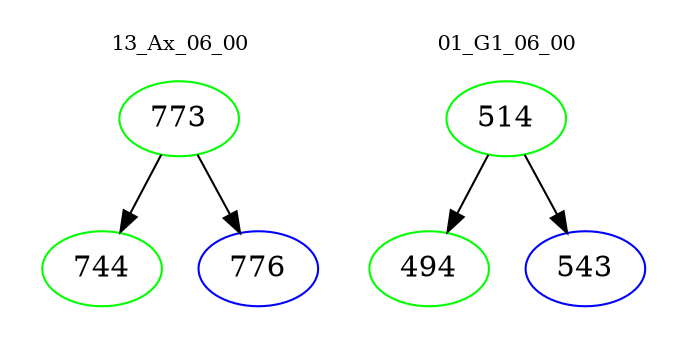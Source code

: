 digraph{
subgraph cluster_0 {
color = white
label = "13_Ax_06_00";
fontsize=10;
T0_773 [label="773", color="green"]
T0_773 -> T0_744 [color="black"]
T0_744 [label="744", color="green"]
T0_773 -> T0_776 [color="black"]
T0_776 [label="776", color="blue"]
}
subgraph cluster_1 {
color = white
label = "01_G1_06_00";
fontsize=10;
T1_514 [label="514", color="green"]
T1_514 -> T1_494 [color="black"]
T1_494 [label="494", color="green"]
T1_514 -> T1_543 [color="black"]
T1_543 [label="543", color="blue"]
}
}
